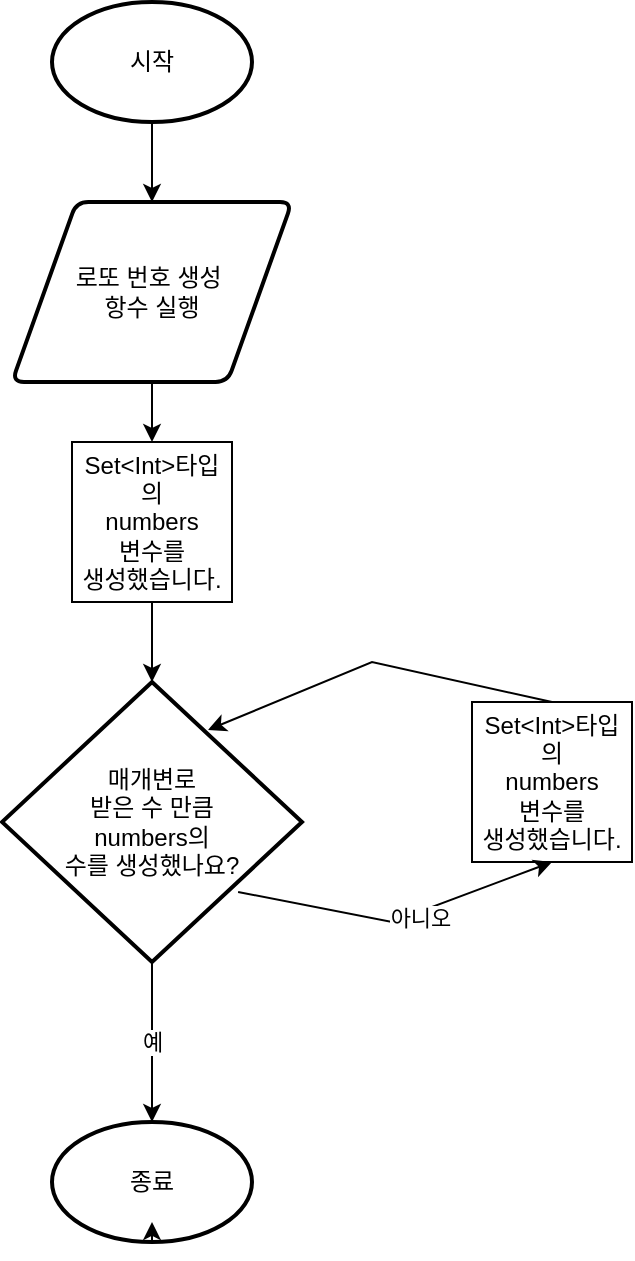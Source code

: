 <mxfile version="15.9.6" type="github"><diagram id="KjJTdG5fXsFb_Wgu1wGi" name="Page-1"><mxGraphModel dx="1666" dy="801" grid="1" gridSize="10" guides="1" tooltips="1" connect="1" arrows="1" fold="1" page="1" pageScale="1" pageWidth="827" pageHeight="1169" math="0" shadow="0"><root><mxCell id="0"/><mxCell id="1" parent="0"/><mxCell id="u7dC1bKyKDloLaZlgnUQ-5" value="" style="edgeStyle=orthogonalEdgeStyle;rounded=0;orthogonalLoop=1;jettySize=auto;html=1;" edge="1" parent="1" source="u7dC1bKyKDloLaZlgnUQ-1" target="u7dC1bKyKDloLaZlgnUQ-3"><mxGeometry relative="1" as="geometry"/></mxCell><mxCell id="u7dC1bKyKDloLaZlgnUQ-1" value="시작" style="strokeWidth=2;html=1;shape=mxgraph.flowchart.start_1;whiteSpace=wrap;" vertex="1" parent="1"><mxGeometry x="280" y="50" width="100" height="60" as="geometry"/></mxCell><mxCell id="u7dC1bKyKDloLaZlgnUQ-2" value="종료" style="strokeWidth=2;html=1;shape=mxgraph.flowchart.start_1;whiteSpace=wrap;" vertex="1" parent="1"><mxGeometry x="280" y="610" width="100" height="60" as="geometry"/></mxCell><mxCell id="u7dC1bKyKDloLaZlgnUQ-6" value="" style="edgeStyle=orthogonalEdgeStyle;rounded=0;orthogonalLoop=1;jettySize=auto;html=1;" edge="1" parent="1" source="u7dC1bKyKDloLaZlgnUQ-3" target="u7dC1bKyKDloLaZlgnUQ-4"><mxGeometry relative="1" as="geometry"/></mxCell><mxCell id="u7dC1bKyKDloLaZlgnUQ-3" value="로또 번호 생성&amp;nbsp;&lt;br&gt;항수 실행" style="shape=parallelogram;html=1;strokeWidth=2;perimeter=parallelogramPerimeter;whiteSpace=wrap;rounded=1;arcSize=12;size=0.23;" vertex="1" parent="1"><mxGeometry x="260" y="150" width="140" height="90" as="geometry"/></mxCell><mxCell id="u7dC1bKyKDloLaZlgnUQ-14" value="" style="edgeStyle=orthogonalEdgeStyle;rounded=0;orthogonalLoop=1;jettySize=auto;html=1;" edge="1" parent="1" source="u7dC1bKyKDloLaZlgnUQ-4" target="u7dC1bKyKDloLaZlgnUQ-7"><mxGeometry relative="1" as="geometry"/></mxCell><mxCell id="u7dC1bKyKDloLaZlgnUQ-4" value="Set&amp;lt;Int&amp;gt;타입의&lt;br&gt;numbers&lt;br&gt;변수를 &lt;br&gt;생성했습니다." style="whiteSpace=wrap;html=1;aspect=fixed;" vertex="1" parent="1"><mxGeometry x="290" y="270" width="80" height="80" as="geometry"/></mxCell><mxCell id="u7dC1bKyKDloLaZlgnUQ-10" value="예" style="edgeStyle=orthogonalEdgeStyle;rounded=0;orthogonalLoop=1;jettySize=auto;html=1;" edge="1" parent="1" source="u7dC1bKyKDloLaZlgnUQ-7" target="u7dC1bKyKDloLaZlgnUQ-2"><mxGeometry relative="1" as="geometry"/></mxCell><mxCell id="u7dC1bKyKDloLaZlgnUQ-7" value="매개변로&lt;br&gt;받은 수 만큼&lt;br&gt;numbers의&lt;br&gt;수를 생성했나요?" style="strokeWidth=2;html=1;shape=mxgraph.flowchart.decision;whiteSpace=wrap;" vertex="1" parent="1"><mxGeometry x="255" y="390" width="150" height="140" as="geometry"/></mxCell><mxCell id="u7dC1bKyKDloLaZlgnUQ-8" style="edgeStyle=orthogonalEdgeStyle;rounded=0;orthogonalLoop=1;jettySize=auto;html=1;exitX=0.5;exitY=1;exitDx=0;exitDy=0;exitPerimeter=0;entryX=0.5;entryY=0.833;entryDx=0;entryDy=0;entryPerimeter=0;" edge="1" parent="1" source="u7dC1bKyKDloLaZlgnUQ-2" target="u7dC1bKyKDloLaZlgnUQ-2"><mxGeometry relative="1" as="geometry"/></mxCell><mxCell id="u7dC1bKyKDloLaZlgnUQ-9" value="Set&amp;lt;Int&amp;gt;타입의&lt;br&gt;numbers&lt;br&gt;변수를 &lt;br&gt;생성했습니다." style="whiteSpace=wrap;html=1;aspect=fixed;" vertex="1" parent="1"><mxGeometry x="490" y="400" width="80" height="80" as="geometry"/></mxCell><mxCell id="u7dC1bKyKDloLaZlgnUQ-12" value="" style="endArrow=classic;html=1;rounded=0;exitX=0.787;exitY=0.75;exitDx=0;exitDy=0;exitPerimeter=0;entryX=0.5;entryY=1;entryDx=0;entryDy=0;" edge="1" parent="1" source="u7dC1bKyKDloLaZlgnUQ-7" target="u7dC1bKyKDloLaZlgnUQ-9"><mxGeometry width="50" height="50" relative="1" as="geometry"><mxPoint x="380" y="530" as="sourcePoint"/><mxPoint x="480" y="485" as="targetPoint"/><Array as="points"><mxPoint x="450" y="510"/></Array></mxGeometry></mxCell><mxCell id="u7dC1bKyKDloLaZlgnUQ-13" value="아니오" style="edgeLabel;html=1;align=center;verticalAlign=middle;resizable=0;points=[];" vertex="1" connectable="0" parent="u7dC1bKyKDloLaZlgnUQ-12"><mxGeometry x="0.126" y="-3" relative="1" as="geometry"><mxPoint as="offset"/></mxGeometry></mxCell><mxCell id="u7dC1bKyKDloLaZlgnUQ-15" value="" style="endArrow=classic;html=1;rounded=0;exitX=0.5;exitY=0;exitDx=0;exitDy=0;entryX=0.687;entryY=0.171;entryDx=0;entryDy=0;entryPerimeter=0;" edge="1" parent="1" source="u7dC1bKyKDloLaZlgnUQ-9" target="u7dC1bKyKDloLaZlgnUQ-7"><mxGeometry width="50" height="50" relative="1" as="geometry"><mxPoint x="540" y="400" as="sourcePoint"/><mxPoint x="590" y="350" as="targetPoint"/><Array as="points"><mxPoint x="440" y="380"/></Array></mxGeometry></mxCell></root></mxGraphModel></diagram></mxfile>